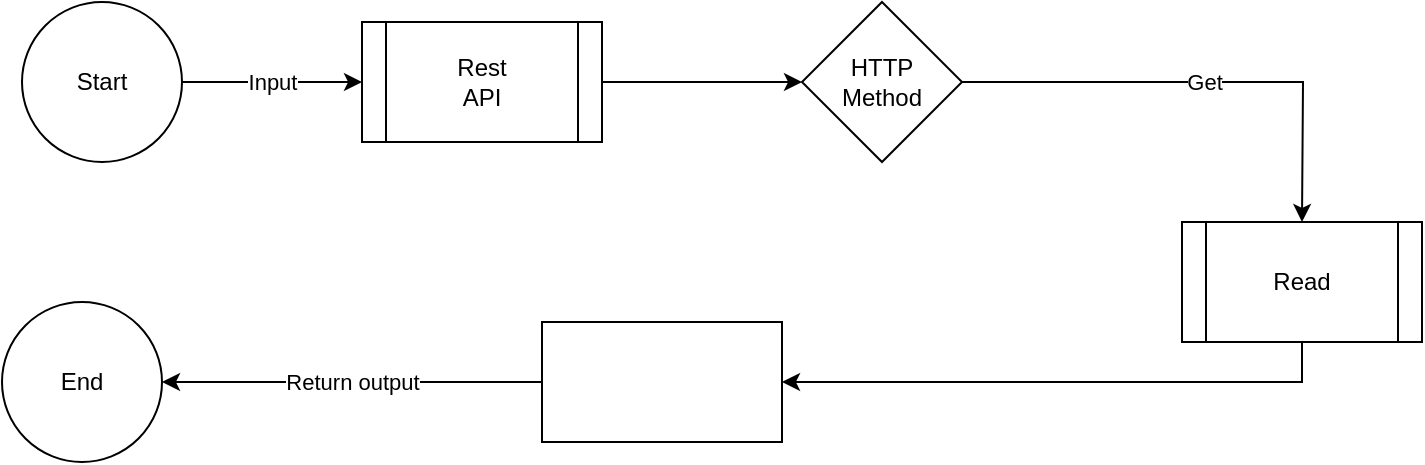 <mxfile version="20.5.3" type="github">
  <diagram id="KWCxl8uLwneQudEDVbUF" name="Page-1">
    <mxGraphModel dx="1348" dy="688" grid="1" gridSize="10" guides="1" tooltips="1" connect="1" arrows="1" fold="1" page="1" pageScale="1" pageWidth="850" pageHeight="1100" math="0" shadow="0">
      <root>
        <mxCell id="0" />
        <mxCell id="1" parent="0" />
        <mxCell id="-Zm3ojlFL4ohvoTvwx1m-4" value="Input" style="edgeStyle=orthogonalEdgeStyle;rounded=0;orthogonalLoop=1;jettySize=auto;html=1;" edge="1" parent="1" source="-Zm3ojlFL4ohvoTvwx1m-2" target="-Zm3ojlFL4ohvoTvwx1m-3">
          <mxGeometry relative="1" as="geometry" />
        </mxCell>
        <mxCell id="-Zm3ojlFL4ohvoTvwx1m-2" value="Start" style="ellipse;whiteSpace=wrap;html=1;aspect=fixed;" vertex="1" parent="1">
          <mxGeometry x="70" y="80" width="80" height="80" as="geometry" />
        </mxCell>
        <mxCell id="-Zm3ojlFL4ohvoTvwx1m-6" value="" style="edgeStyle=orthogonalEdgeStyle;rounded=0;orthogonalLoop=1;jettySize=auto;html=1;" edge="1" parent="1" source="-Zm3ojlFL4ohvoTvwx1m-3" target="-Zm3ojlFL4ohvoTvwx1m-5">
          <mxGeometry relative="1" as="geometry" />
        </mxCell>
        <mxCell id="-Zm3ojlFL4ohvoTvwx1m-3" value="&lt;div&gt;Rest&lt;/div&gt;&lt;div&gt;API&lt;br&gt;&lt;/div&gt;" style="shape=process;whiteSpace=wrap;html=1;backgroundOutline=1;" vertex="1" parent="1">
          <mxGeometry x="240" y="90" width="120" height="60" as="geometry" />
        </mxCell>
        <mxCell id="-Zm3ojlFL4ohvoTvwx1m-8" value="Get" style="edgeStyle=orthogonalEdgeStyle;rounded=0;orthogonalLoop=1;jettySize=auto;html=1;" edge="1" parent="1" source="-Zm3ojlFL4ohvoTvwx1m-5">
          <mxGeometry relative="1" as="geometry">
            <mxPoint x="710" y="190" as="targetPoint" />
          </mxGeometry>
        </mxCell>
        <mxCell id="-Zm3ojlFL4ohvoTvwx1m-5" value="&lt;div&gt;HTTP&lt;/div&gt;&lt;div&gt;Method&lt;br&gt;&lt;/div&gt;" style="rhombus;whiteSpace=wrap;html=1;" vertex="1" parent="1">
          <mxGeometry x="460" y="80" width="80" height="80" as="geometry" />
        </mxCell>
        <mxCell id="-Zm3ojlFL4ohvoTvwx1m-12" value="Return output" style="edgeStyle=orthogonalEdgeStyle;rounded=0;orthogonalLoop=1;jettySize=auto;html=1;" edge="1" parent="1" source="-Zm3ojlFL4ohvoTvwx1m-9" target="-Zm3ojlFL4ohvoTvwx1m-11">
          <mxGeometry relative="1" as="geometry" />
        </mxCell>
        <mxCell id="-Zm3ojlFL4ohvoTvwx1m-9" value="" style="whiteSpace=wrap;html=1;" vertex="1" parent="1">
          <mxGeometry x="330" y="240" width="120" height="60" as="geometry" />
        </mxCell>
        <mxCell id="-Zm3ojlFL4ohvoTvwx1m-11" value="End" style="ellipse;whiteSpace=wrap;html=1;" vertex="1" parent="1">
          <mxGeometry x="60" y="230" width="80" height="80" as="geometry" />
        </mxCell>
        <mxCell id="-Zm3ojlFL4ohvoTvwx1m-15" style="edgeStyle=orthogonalEdgeStyle;rounded=0;orthogonalLoop=1;jettySize=auto;html=1;" edge="1" parent="1" source="-Zm3ojlFL4ohvoTvwx1m-14" target="-Zm3ojlFL4ohvoTvwx1m-9">
          <mxGeometry relative="1" as="geometry">
            <Array as="points">
              <mxPoint x="710" y="270" />
            </Array>
          </mxGeometry>
        </mxCell>
        <mxCell id="-Zm3ojlFL4ohvoTvwx1m-14" value="Read" style="shape=process;whiteSpace=wrap;html=1;backgroundOutline=1;" vertex="1" parent="1">
          <mxGeometry x="650" y="190" width="120" height="60" as="geometry" />
        </mxCell>
      </root>
    </mxGraphModel>
  </diagram>
</mxfile>
